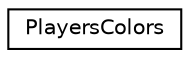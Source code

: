 digraph "Graphical Class Hierarchy"
{
  edge [fontname="Helvetica",fontsize="10",labelfontname="Helvetica",labelfontsize="10"];
  node [fontname="Helvetica",fontsize="10",shape=record];
  rankdir="LR";
  Node1 [label="PlayersColors",height=0.2,width=0.4,color="black", fillcolor="white", style="filled",URL="$classPlayersColors.html"];
}
